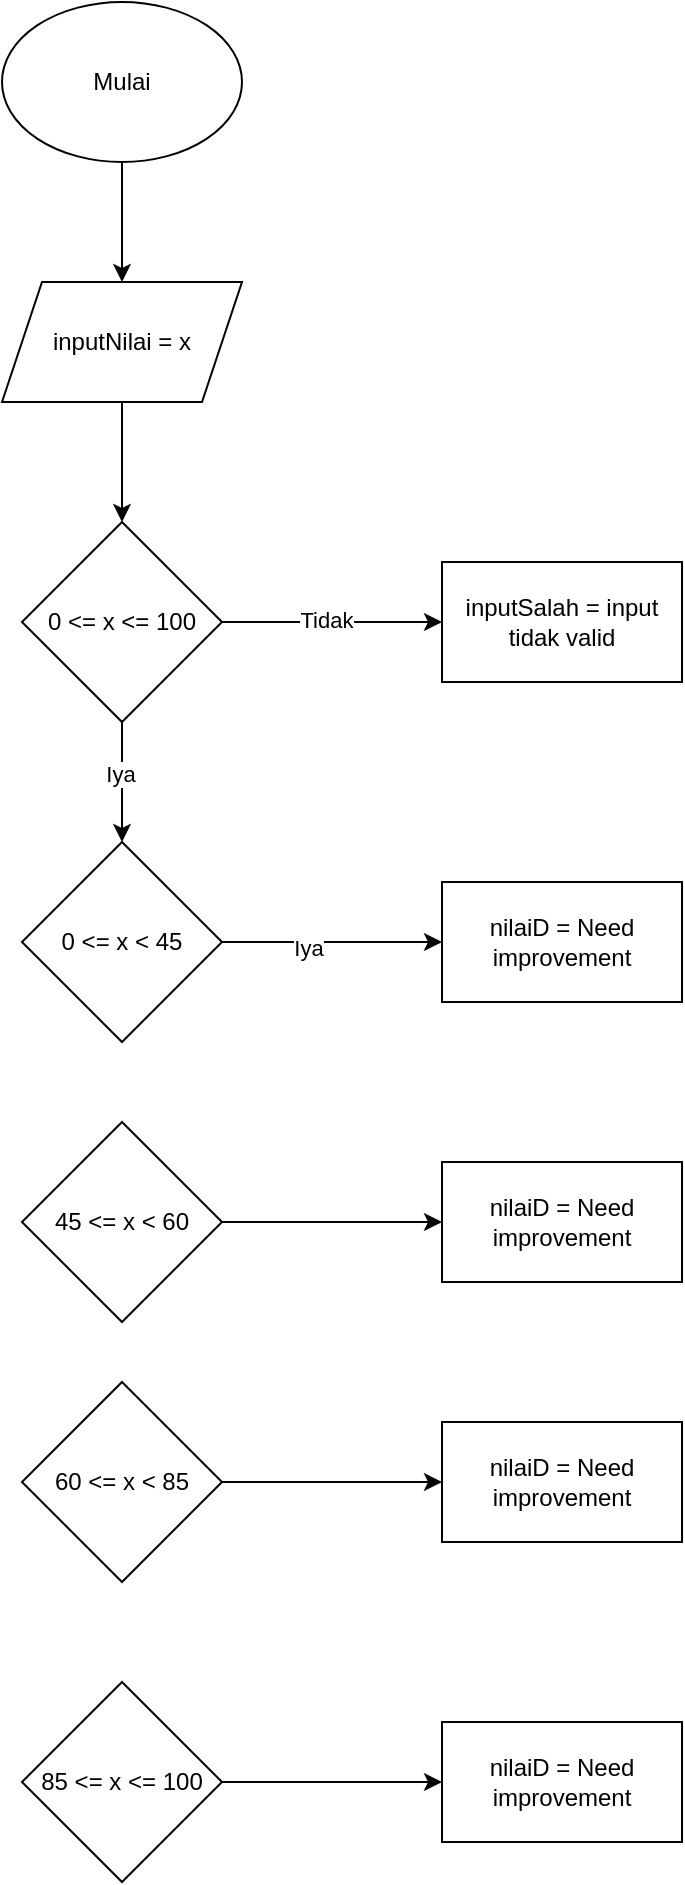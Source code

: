 <mxfile version="26.2.12">
  <diagram name="Halaman-1" id="lNLoMoLYB5kU6PuFZJTb">
    <mxGraphModel dx="1724" dy="1085" grid="1" gridSize="10" guides="1" tooltips="1" connect="1" arrows="1" fold="1" page="1" pageScale="1" pageWidth="1654" pageHeight="1169" math="0" shadow="0">
      <root>
        <mxCell id="0" />
        <mxCell id="1" parent="0" />
        <mxCell id="7dJI4Exapxsd02uyXUpT-13" style="edgeStyle=orthogonalEdgeStyle;rounded=0;orthogonalLoop=1;jettySize=auto;html=1;" edge="1" parent="1" source="7dJI4Exapxsd02uyXUpT-5" target="7dJI4Exapxsd02uyXUpT-11">
          <mxGeometry relative="1" as="geometry" />
        </mxCell>
        <mxCell id="7dJI4Exapxsd02uyXUpT-17" value="Iya" style="edgeLabel;html=1;align=center;verticalAlign=middle;resizable=0;points=[];" vertex="1" connectable="0" parent="7dJI4Exapxsd02uyXUpT-13">
          <mxGeometry x="-0.144" y="-1" relative="1" as="geometry">
            <mxPoint as="offset" />
          </mxGeometry>
        </mxCell>
        <mxCell id="7dJI4Exapxsd02uyXUpT-14" style="edgeStyle=orthogonalEdgeStyle;rounded=0;orthogonalLoop=1;jettySize=auto;html=1;entryX=0;entryY=0.5;entryDx=0;entryDy=0;" edge="1" parent="1" source="7dJI4Exapxsd02uyXUpT-5" target="7dJI4Exapxsd02uyXUpT-12">
          <mxGeometry relative="1" as="geometry" />
        </mxCell>
        <mxCell id="7dJI4Exapxsd02uyXUpT-16" value="Tidak" style="edgeLabel;html=1;align=center;verticalAlign=middle;resizable=0;points=[];" vertex="1" connectable="0" parent="7dJI4Exapxsd02uyXUpT-14">
          <mxGeometry x="-0.054" y="1" relative="1" as="geometry">
            <mxPoint as="offset" />
          </mxGeometry>
        </mxCell>
        <mxCell id="7dJI4Exapxsd02uyXUpT-5" value="0 &amp;lt;= x &amp;lt;= 100" style="rhombus;whiteSpace=wrap;html=1;fillColor=light-dark(#FFFFFF,#FFFFFF);fontColor=light-dark(#000000,#0F0F0F);" vertex="1" parent="1">
          <mxGeometry x="310" y="270" width="100" height="100" as="geometry" />
        </mxCell>
        <mxCell id="7dJI4Exapxsd02uyXUpT-10" style="edgeStyle=orthogonalEdgeStyle;rounded=0;orthogonalLoop=1;jettySize=auto;html=1;entryX=0.5;entryY=0;entryDx=0;entryDy=0;" edge="1" parent="1" source="7dJI4Exapxsd02uyXUpT-6" target="7dJI4Exapxsd02uyXUpT-5">
          <mxGeometry relative="1" as="geometry" />
        </mxCell>
        <mxCell id="7dJI4Exapxsd02uyXUpT-6" value="inputNilai = x" style="shape=parallelogram;perimeter=parallelogramPerimeter;whiteSpace=wrap;html=1;fixedSize=1;fillColor=light-dark(#FFFFFF,#FFFFFF);fontColor=light-dark(#000000,#000000);" vertex="1" parent="1">
          <mxGeometry x="300" y="150" width="120" height="60" as="geometry" />
        </mxCell>
        <mxCell id="7dJI4Exapxsd02uyXUpT-9" style="edgeStyle=orthogonalEdgeStyle;rounded=0;orthogonalLoop=1;jettySize=auto;html=1;" edge="1" parent="1" source="7dJI4Exapxsd02uyXUpT-8" target="7dJI4Exapxsd02uyXUpT-6">
          <mxGeometry relative="1" as="geometry" />
        </mxCell>
        <mxCell id="7dJI4Exapxsd02uyXUpT-8" value="Mulai" style="ellipse;whiteSpace=wrap;html=1;strokeColor=light-dark(#000000,#FFFFFF);fillColor=light-dark(#FFFFFF,#F4F4F4);fontColor=light-dark(#000000,#1C1C1C);" vertex="1" parent="1">
          <mxGeometry x="300" y="10" width="120" height="80" as="geometry" />
        </mxCell>
        <mxCell id="7dJI4Exapxsd02uyXUpT-19" style="edgeStyle=orthogonalEdgeStyle;rounded=0;orthogonalLoop=1;jettySize=auto;html=1;entryX=0;entryY=0.5;entryDx=0;entryDy=0;" edge="1" parent="1" source="7dJI4Exapxsd02uyXUpT-11" target="7dJI4Exapxsd02uyXUpT-18">
          <mxGeometry relative="1" as="geometry" />
        </mxCell>
        <mxCell id="7dJI4Exapxsd02uyXUpT-20" value="Iya" style="edgeLabel;html=1;align=center;verticalAlign=middle;resizable=0;points=[];" vertex="1" connectable="0" parent="7dJI4Exapxsd02uyXUpT-19">
          <mxGeometry x="-0.219" y="-3" relative="1" as="geometry">
            <mxPoint as="offset" />
          </mxGeometry>
        </mxCell>
        <mxCell id="7dJI4Exapxsd02uyXUpT-11" value="0 &amp;lt;= x &amp;lt; 45" style="rhombus;whiteSpace=wrap;html=1;fillColor=light-dark(#FFFFFF,#FFFFFF);fontColor=light-dark(#000000,#0F0F0F);" vertex="1" parent="1">
          <mxGeometry x="310" y="430" width="100" height="100" as="geometry" />
        </mxCell>
        <mxCell id="7dJI4Exapxsd02uyXUpT-12" value="inputSalah = input tidak valid" style="rounded=0;whiteSpace=wrap;html=1;fillColor=light-dark(#FFFFFF,#FFFFFF);fontColor=light-dark(#000000,#000000);" vertex="1" parent="1">
          <mxGeometry x="520" y="290" width="120" height="60" as="geometry" />
        </mxCell>
        <mxCell id="7dJI4Exapxsd02uyXUpT-18" value="nilaiD = Need improvement" style="rounded=0;whiteSpace=wrap;html=1;fillColor=light-dark(#FFFFFF,#FFFFFF);fontColor=light-dark(#000000,#000000);" vertex="1" parent="1">
          <mxGeometry x="520" y="450" width="120" height="60" as="geometry" />
        </mxCell>
        <mxCell id="7dJI4Exapxsd02uyXUpT-29" style="edgeStyle=orthogonalEdgeStyle;rounded=0;orthogonalLoop=1;jettySize=auto;html=1;entryX=0;entryY=0.5;entryDx=0;entryDy=0;" edge="1" parent="1" source="7dJI4Exapxsd02uyXUpT-21" target="7dJI4Exapxsd02uyXUpT-24">
          <mxGeometry relative="1" as="geometry" />
        </mxCell>
        <mxCell id="7dJI4Exapxsd02uyXUpT-21" value="45 &amp;lt;= x &amp;lt; 60" style="rhombus;whiteSpace=wrap;html=1;fillColor=light-dark(#FFFFFF,#FFFFFF);fontColor=light-dark(#000000,#0F0F0F);" vertex="1" parent="1">
          <mxGeometry x="310" y="570" width="100" height="100" as="geometry" />
        </mxCell>
        <mxCell id="7dJI4Exapxsd02uyXUpT-28" style="edgeStyle=orthogonalEdgeStyle;rounded=0;orthogonalLoop=1;jettySize=auto;html=1;entryX=0;entryY=0.5;entryDx=0;entryDy=0;" edge="1" parent="1" source="7dJI4Exapxsd02uyXUpT-22" target="7dJI4Exapxsd02uyXUpT-25">
          <mxGeometry relative="1" as="geometry" />
        </mxCell>
        <mxCell id="7dJI4Exapxsd02uyXUpT-22" value="60 &amp;lt;= x &amp;lt; 85" style="rhombus;whiteSpace=wrap;html=1;fillColor=light-dark(#FFFFFF,#FFFFFF);fontColor=light-dark(#000000,#0F0F0F);" vertex="1" parent="1">
          <mxGeometry x="310" y="700" width="100" height="100" as="geometry" />
        </mxCell>
        <mxCell id="7dJI4Exapxsd02uyXUpT-27" style="edgeStyle=orthogonalEdgeStyle;rounded=0;orthogonalLoop=1;jettySize=auto;html=1;entryX=0;entryY=0.5;entryDx=0;entryDy=0;" edge="1" parent="1" source="7dJI4Exapxsd02uyXUpT-23" target="7dJI4Exapxsd02uyXUpT-26">
          <mxGeometry relative="1" as="geometry" />
        </mxCell>
        <mxCell id="7dJI4Exapxsd02uyXUpT-23" value="85 &amp;lt;= x &amp;lt;= 100" style="rhombus;whiteSpace=wrap;html=1;fillColor=light-dark(#FFFFFF,#FFFFFF);fontColor=light-dark(#000000,#0F0F0F);" vertex="1" parent="1">
          <mxGeometry x="310" y="850" width="100" height="100" as="geometry" />
        </mxCell>
        <mxCell id="7dJI4Exapxsd02uyXUpT-24" value="nilaiD = Need improvement" style="rounded=0;whiteSpace=wrap;html=1;fillColor=light-dark(#FFFFFF,#FFFFFF);fontColor=light-dark(#000000,#000000);" vertex="1" parent="1">
          <mxGeometry x="520" y="590" width="120" height="60" as="geometry" />
        </mxCell>
        <mxCell id="7dJI4Exapxsd02uyXUpT-25" value="nilaiD = Need improvement" style="rounded=0;whiteSpace=wrap;html=1;fillColor=light-dark(#FFFFFF,#FFFFFF);fontColor=light-dark(#000000,#000000);" vertex="1" parent="1">
          <mxGeometry x="520" y="720" width="120" height="60" as="geometry" />
        </mxCell>
        <mxCell id="7dJI4Exapxsd02uyXUpT-26" value="nilaiD = Need improvement" style="rounded=0;whiteSpace=wrap;html=1;fillColor=light-dark(#FFFFFF,#FFFFFF);fontColor=light-dark(#000000,#000000);" vertex="1" parent="1">
          <mxGeometry x="520" y="870" width="120" height="60" as="geometry" />
        </mxCell>
      </root>
    </mxGraphModel>
  </diagram>
</mxfile>
